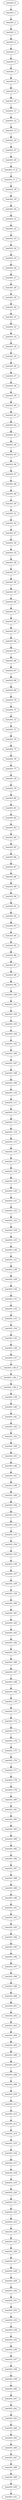 digraph G {
test203_0->test203_1;
test203_1->test203_2;
test203_2->test203_3;
test203_3->test203_4;
test203_4->test203_5;
test203_5->test203_6;
test203_6->test203_7;
test203_7->test203_8;
test203_8->test203_9;
test203_9->test203_10;
test203_10->test203_11;
test203_11->test203_12;
test203_12->test203_13;
test203_13->test203_14;
test203_14->test203_15;
test203_15->test203_16;
test203_16->test203_17_0;
test203_17_0->test203_17_1;
test203_17_1->test203_18;
test203_18->test203_19;
test203_19->test203_20;
test203_20->test203_21;
test203_21->test203_22;
test203_22->test203_23;
test203_23->test203_24;
test203_24->test203_25;
test203_25->test203_26;
test203_26->test203_27;
test203_27->test203_28;
test203_28->test203_29;
test203_29->test203_30;
test203_30->test203_31;
test203_31->test203_32;
test203_32->test203_33;
test203_33->test203_34;
test203_34->test203_35;
test203_35->test203_36;
test203_36->test203_37;
test203_37->test203_38;
test203_38->test203_39;
test203_39->test203_40;
test203_40->test203_41;
test203_41->test203_42;
test203_42->test203_43;
test203_43->test203_44;
test203_44->test203_45;
test203_45->test203_46;
test203_46->test203_47;
test203_47->test203_48;
test203_48->test203_49;
test203_49->test203_50;
test203_50->test203_51;
test203_51->test203_52;
test203_52->test203_53;
test203_53->test203_54;
test203_54->test203_55;
test203_55->test203_56;
test203_56->test203_57;
test203_57->test203_58;
test203_58->test203_59;
test203_59->test203_60;
test203_60->test203_61;
test203_61->test203_62;
test203_62->test203_63;
test203_63->test203_64;
test203_64->test203_65;
test203_65->test203_66;
test203_66->test203_67;
test203_67->test203_68;
test203_68->test203_69;
test203_69->test203_70;
test203_70->test203_71;
test203_71->test203_72;
test203_72->test203_73;
test203_73->test203_74;
test203_74->test203_75;
test203_75->test203_76;
test203_76->test203_77;
test203_77->test203_78;
test203_78->test203_79;
test203_79->test203_80;
test203_80->test203_81;
test203_81->test203_82;
test203_82->test203_83;
test203_83->test203_84;
test203_84->test203_85;
test203_85->test203_86;
test203_86->test203_87;
test203_87->test203_88;
test203_88->test203_89;
test203_89->test203_90;
test203_90->test203_91;
test203_91->test203_92;
test203_92->test203_93;
test203_93->test203_94;
test203_94->test203_95;
test203_95->test203_96;
test203_96->test203_97;
test203_97->test203_98;
test203_98->test203_99;
test203_99->test203_100;
test203_100->test203_101;
test203_101->test203_102;
test203_102->test203_103;
test203_103->test203_104;
test203_104->test203_105;
test203_105->test203_106;
test203_106->test203_107;
test203_107->test203_108;
test203_108->test203_109;
test203_109->test203_110;
test203_110->test203_111;
test203_111->test203_112;
test203_112->test203_113;
test203_113->test203_114;
test203_114->test203_115;
test203_115->test203_116;
test203_116->test203_117;
test203_117->test203_118;
test203_118->test203_119;
test203_119->test203_120;
test203_120->test203_121;
test203_121->test203_122;
test203_122->test203_123;
test203_123->test203_124;
test203_124->test203_125;
test203_125->test203_126;
test203_126->test203_127;
test203_127->test203_128;
test203_128->test203_129;
test203_129->test203_130;
test203_130->test203_131;
test203_131->test203_132;
test203_132->test203_133;
test203_133->test203_134;
test203_134->test203_135;
test203_135->test203_136;
test203_136->test203_137;
test203_137->test203_138_0;
test203_138_0->test203_138_1;
test203_138_1->test203_138_2;
test203_138_2->test203_139;
test203_139->test203_140;
test203_140->test203_141;
test203_141->test203_142;
test203_142->test203_143;
test203_143->test203_144;
test203_144->test203_145;
test203_145->test203_146;
test203_146->test203_147;
test203_147->test203_148;
test203_148->test203_149;
test203_149->test203_150;
test203_150->test203_151;
test203_151->test203_152;
test203_152->test203_153;
test203_153->test203_154;
test203_154->test203_155;
test203_155->test203_156;
test203_156->test203_157;
test203_157->test203_158;
test203_158->test203_159;
test203_159->test203_160;
test203_160->test203_161;
test203_161->test203_162;
test203_162->test203_163;
test203_163->test203_164;
test203_164->test203_165;
test203_165->test203_166;
test203_166->test203_167;
test203_167->test203_168;
test203_168->test203_169;
test203_169->test203_170;
test203_170->test203_171;
test203_171->test203_172;
test203_172->test203_173;
test203_173->test203_174;
test203_174->test203_175;
test203_175->test203_176;
test203_176->test203_177;
test203_177->test203_178;
test203_178->test203_179;
test203_179->test203_180;
test203_180->test203_181;
test203_181->test203_182;
test203_182->test203_183;
test203_183->test203_184;
test203_184->test203_185;
test203_185->test203_186;
test203_186->test203_187;
test203_187->test203_188;
test203_188->test203_189;
test203_189->test203_190;
test203_190->test203_191;
test203_191->test203_192;
test203_192->test203_193;
test203_193->test203_194;
test203_194->test203_195;
test203_195->test203_196;
test203_196->test203_197;
test203_197->test203_198;
test203_198->test203_199;
test203_199->test203_200;
test203_200->test203_201;
test203_201->test203_202;
test203_202->test203_203;
test203_203->test203_204;
test203_204->test203_205;
test203_205->test203_206;
test203_206->test203_207;
test203_207->test203_208;
test203_208->test203_209;
test203_209->test203_210;
test203_210->test203_211;
test203_211->test203_212;
test203_212->test203_213;
test203_213->test203_214;
test203_214->test203_215;
test203_215->test203_216;
test203_216->test203_217;
test203_217->test203_218;
test203_218->test203_219;
test203_219->test203_220;
test203_220->test203_221;
test203_221->test203_222;
test203_222->test203_223;
test203_223->test203_224;
test203_224->test203_225;
test203_225->test203_226;
test203_226->test203_227;
test203_227->test203_228;
test203_228->test203_229;
test203_229->test203_230;
test203_230->test203_231;
test203_231->test203_232;
test203_232->test203_233;
test203_233->test203_234;
test203_234->test203_235;
test203_235->test203_236;
test203_236->test203_237;
test203_237->test203_238;
test203_238->test203_239;
test203_239->test203_240;
test203_240->test203_241;
test203_241->test203_242;
test203_242->test203_243;
test203_243->test203_244;
test203_244->test203_245;
test203_245->test203_246;
test203_246->test203_247;
test203_247->test203_248;
test203_248->test203_249;
test203_249->test203_250;
test203_250->test203_251;

}
